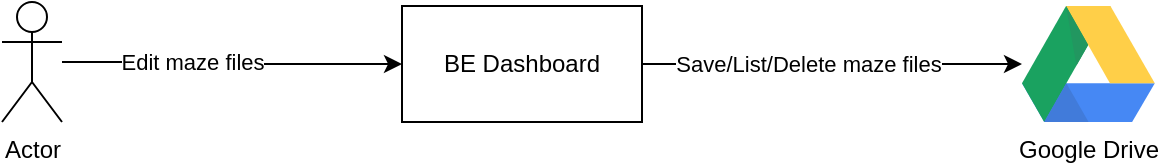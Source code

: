<mxfile version="24.2.3" type="github">
  <diagram name="第 1 页" id="JhPpP-9z2UGz7NTdmE30">
    <mxGraphModel dx="1434" dy="733" grid="1" gridSize="10" guides="1" tooltips="1" connect="1" arrows="1" fold="1" page="1" pageScale="1" pageWidth="827" pageHeight="1169" math="0" shadow="0">
      <root>
        <mxCell id="0" />
        <mxCell id="1" parent="0" />
        <mxCell id="DVUntLbNKxFS4y0-cJTB-7" style="edgeStyle=orthogonalEdgeStyle;rounded=0;orthogonalLoop=1;jettySize=auto;html=1;exitX=1;exitY=0.5;exitDx=0;exitDy=0;" edge="1" parent="1" source="DVUntLbNKxFS4y0-cJTB-1" target="DVUntLbNKxFS4y0-cJTB-2">
          <mxGeometry relative="1" as="geometry" />
        </mxCell>
        <mxCell id="DVUntLbNKxFS4y0-cJTB-8" value="Save/List/Delete maze files" style="edgeLabel;html=1;align=center;verticalAlign=middle;resizable=0;points=[];" vertex="1" connectable="0" parent="DVUntLbNKxFS4y0-cJTB-7">
          <mxGeometry x="-0.231" relative="1" as="geometry">
            <mxPoint x="10" as="offset" />
          </mxGeometry>
        </mxCell>
        <mxCell id="DVUntLbNKxFS4y0-cJTB-1" value="BE Dashboard" style="rounded=0;whiteSpace=wrap;html=1;" vertex="1" parent="1">
          <mxGeometry x="340" y="90" width="120" height="58" as="geometry" />
        </mxCell>
        <mxCell id="DVUntLbNKxFS4y0-cJTB-2" value="Google Drive" style="dashed=0;outlineConnect=0;html=1;align=center;labelPosition=center;verticalLabelPosition=bottom;verticalAlign=top;shape=mxgraph.weblogos.google_drive" vertex="1" parent="1">
          <mxGeometry x="650" y="90" width="66.4" height="58" as="geometry" />
        </mxCell>
        <mxCell id="DVUntLbNKxFS4y0-cJTB-5" style="edgeStyle=orthogonalEdgeStyle;rounded=0;orthogonalLoop=1;jettySize=auto;html=1;" edge="1" parent="1" source="DVUntLbNKxFS4y0-cJTB-4" target="DVUntLbNKxFS4y0-cJTB-1">
          <mxGeometry relative="1" as="geometry" />
        </mxCell>
        <mxCell id="DVUntLbNKxFS4y0-cJTB-6" value="Edit maze files" style="edgeLabel;html=1;align=center;verticalAlign=middle;resizable=0;points=[];" vertex="1" connectable="0" parent="DVUntLbNKxFS4y0-cJTB-5">
          <mxGeometry x="-0.245" relative="1" as="geometry">
            <mxPoint as="offset" />
          </mxGeometry>
        </mxCell>
        <mxCell id="DVUntLbNKxFS4y0-cJTB-4" value="Actor" style="shape=umlActor;verticalLabelPosition=bottom;verticalAlign=top;html=1;outlineConnect=0;" vertex="1" parent="1">
          <mxGeometry x="140" y="88" width="30" height="60" as="geometry" />
        </mxCell>
      </root>
    </mxGraphModel>
  </diagram>
</mxfile>
